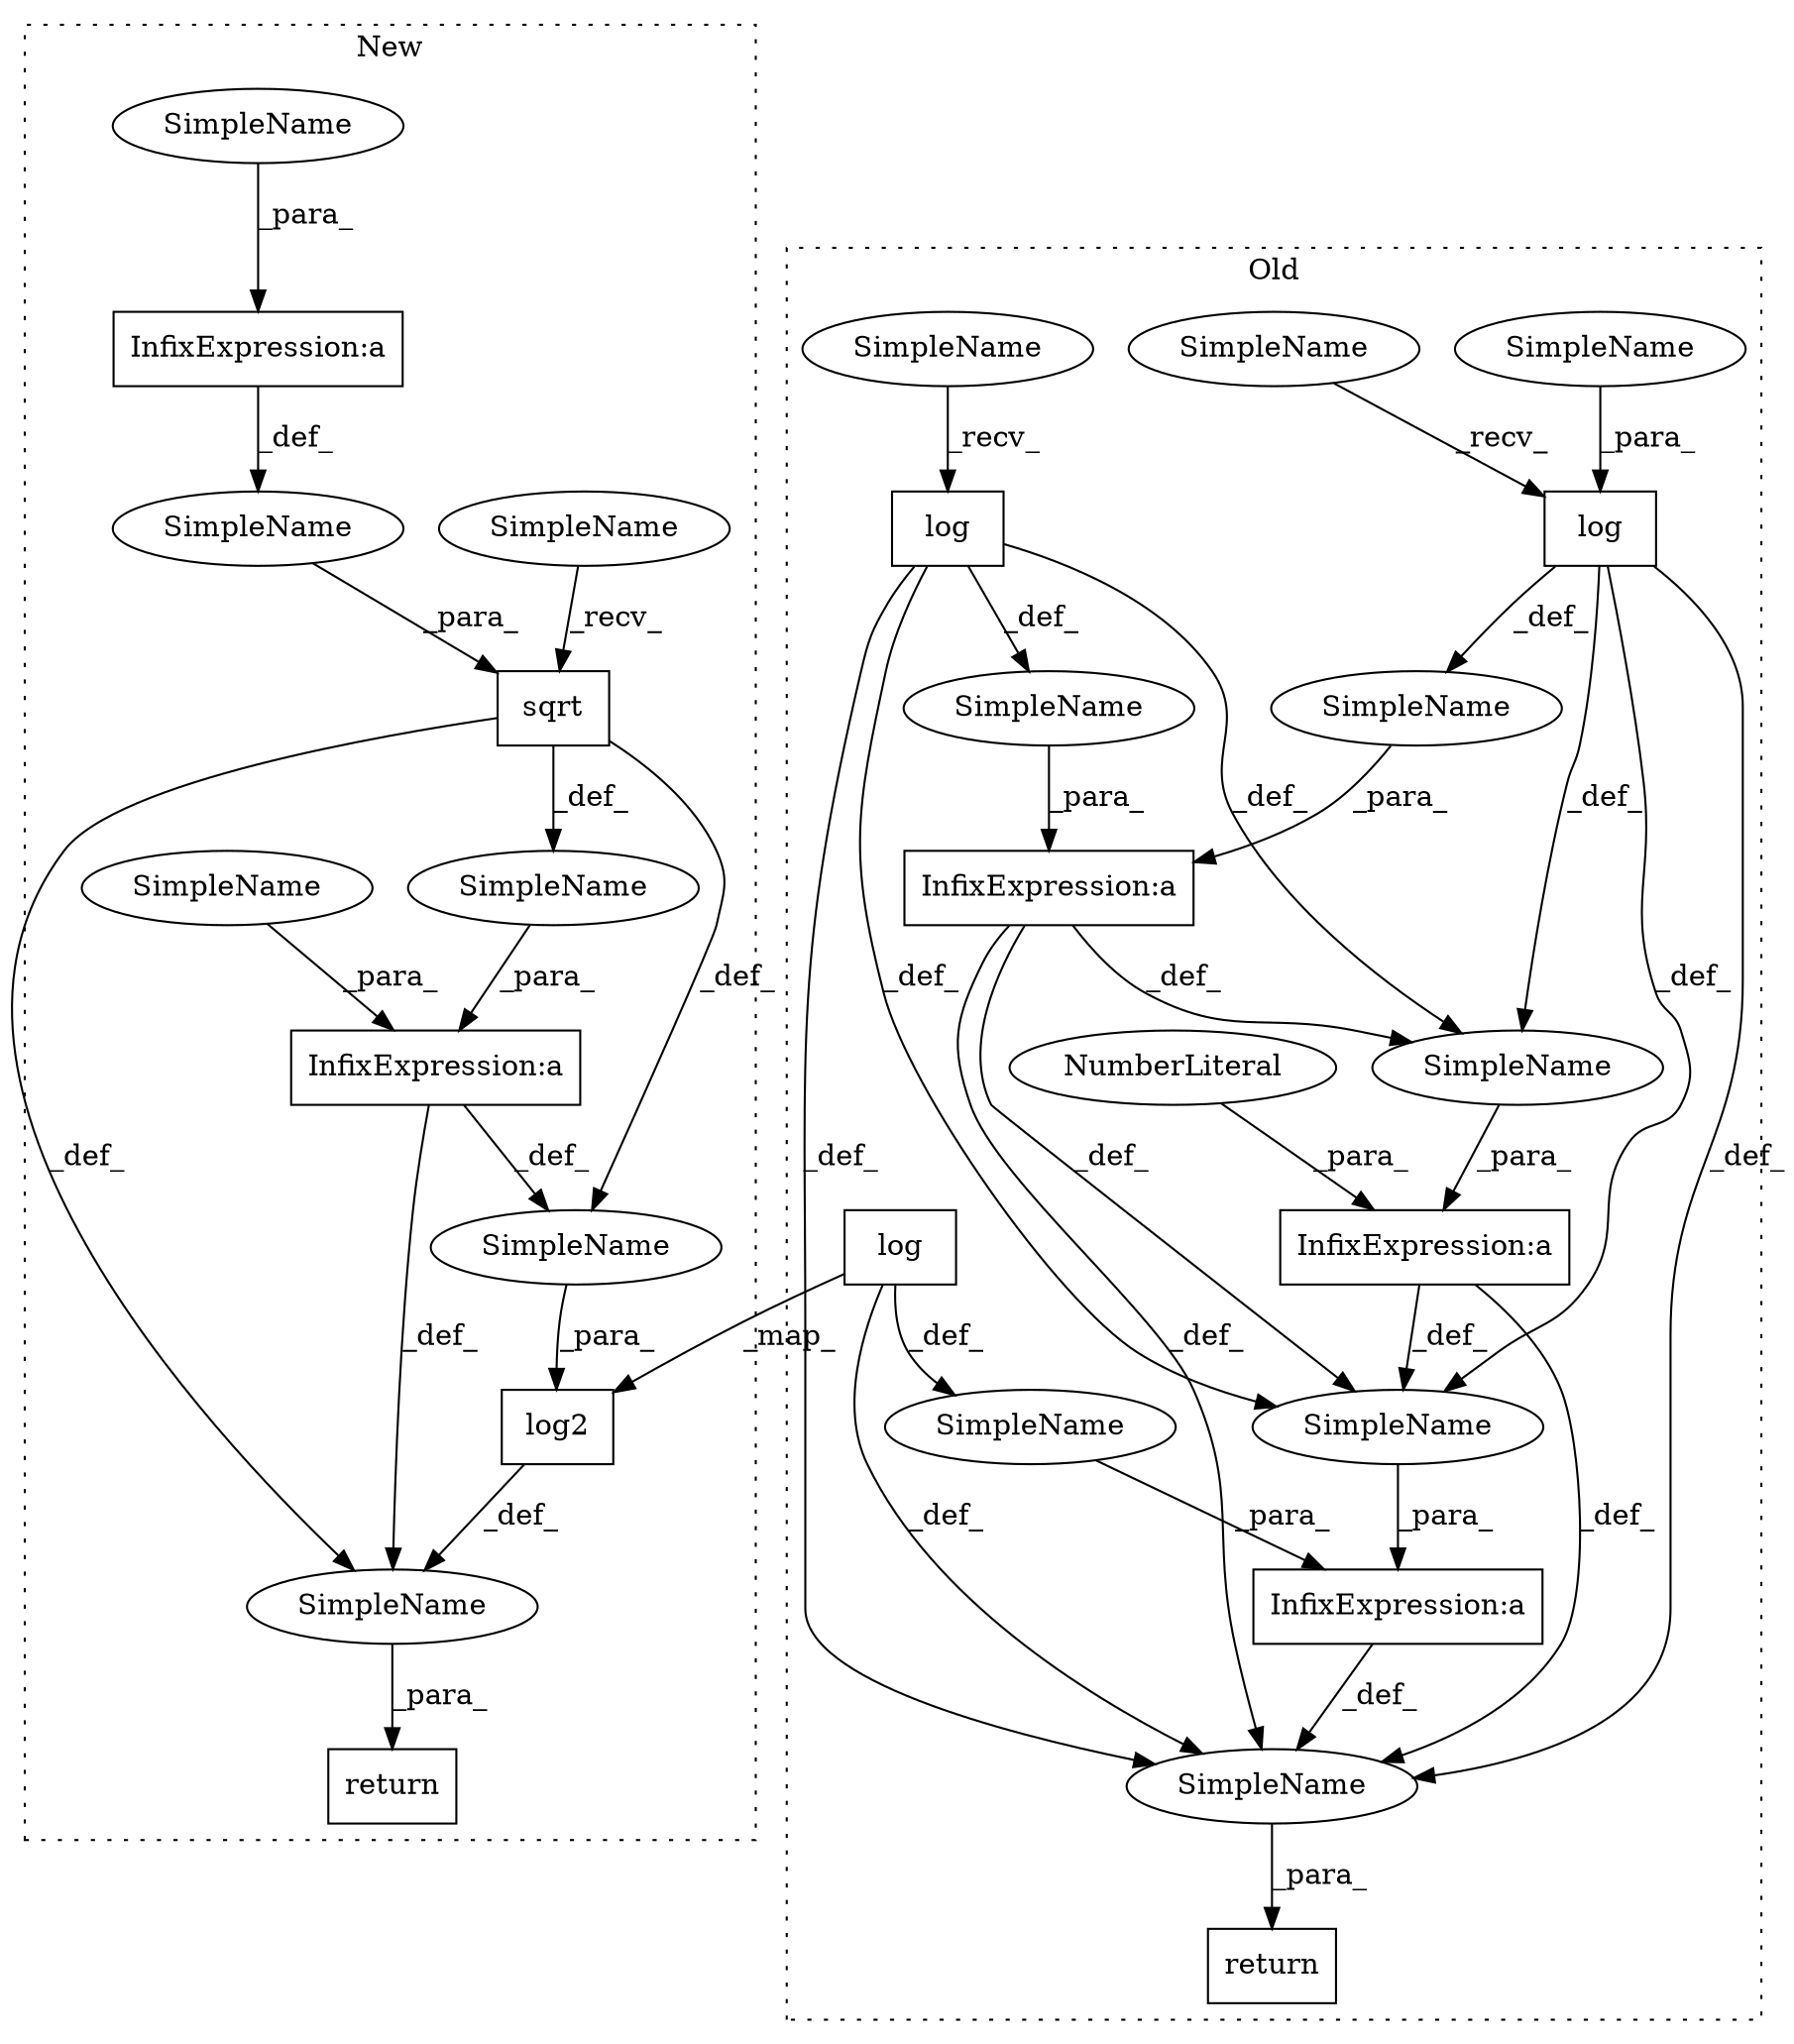 digraph G {
subgraph cluster0 {
1 [label="log" a="32" s="10737,10747" l="4,1" shape="box"];
3 [label="InfixExpression:a" a="27" s="10728" l="3" shape="box"];
4 [label="return" a="41" s="10673" l="7" shape="box"];
5 [label="InfixExpression:a" a="27" s="10706" l="3" shape="box"];
6 [label="log" a="32" s="10715,10725" l="4,1" shape="box"];
7 [label="InfixExpression:a" a="27" s="10685" l="3" shape="box"];
8 [label="NumberLiteral" a="34" s="10682" l="3" shape="ellipse"];
9 [label="log" a="32" s="10695,10705" l="4,1" shape="box"];
12 [label="SimpleName" a="42" s="" l="" shape="ellipse"];
13 [label="SimpleName" a="42" s="" l="" shape="ellipse"];
14 [label="SimpleName" a="42" s="" l="" shape="ellipse"];
15 [label="SimpleName" a="42" s="" l="" shape="ellipse"];
16 [label="SimpleName" a="42" s="" l="" shape="ellipse"];
19 [label="SimpleName" a="42" s="" l="" shape="ellipse"];
25 [label="SimpleName" a="42" s="10719" l="6" shape="ellipse"];
26 [label="SimpleName" a="42" s="10709" l="5" shape="ellipse"];
27 [label="SimpleName" a="42" s="10689" l="5" shape="ellipse"];
label = "Old";
style="dotted";
}
subgraph cluster1 {
2 [label="log2" a="32" s="10739,10750" l="5,1" shape="box"];
10 [label="InfixExpression:a" a="27" s="10708" l="3" shape="box"];
11 [label="InfixExpression:a" a="27" s="10698" l="3" shape="box"];
17 [label="SimpleName" a="42" s="10673" l="6" shape="ellipse"];
18 [label="SimpleName" a="42" s="" l="" shape="ellipse"];
20 [label="SimpleName" a="42" s="" l="" shape="ellipse"];
21 [label="return" a="41" s="10726" l="7" shape="box"];
22 [label="sqrt" a="32" s="10687,10707" l="5,1" shape="box"];
23 [label="SimpleName" a="42" s="" l="" shape="ellipse"];
24 [label="SimpleName" a="42" s="10681" l="5" shape="ellipse"];
28 [label="SimpleName" a="42" s="10711" l="6" shape="ellipse"];
29 [label="SimpleName" a="42" s="10701" l="6" shape="ellipse"];
label = "New";
style="dotted";
}
1 -> 15 [label="_def_"];
1 -> 14 [label="_def_"];
1 -> 2 [label="_map_"];
2 -> 20 [label="_def_"];
3 -> 15 [label="_def_"];
5 -> 15 [label="_def_"];
5 -> 12 [label="_def_"];
5 -> 16 [label="_def_"];
6 -> 13 [label="_def_"];
6 -> 12 [label="_def_"];
6 -> 16 [label="_def_"];
6 -> 15 [label="_def_"];
7 -> 15 [label="_def_"];
7 -> 12 [label="_def_"];
8 -> 7 [label="_para_"];
9 -> 12 [label="_def_"];
9 -> 15 [label="_def_"];
9 -> 19 [label="_def_"];
9 -> 16 [label="_def_"];
10 -> 17 [label="_def_"];
10 -> 20 [label="_def_"];
11 -> 23 [label="_def_"];
12 -> 3 [label="_para_"];
13 -> 5 [label="_para_"];
14 -> 3 [label="_para_"];
15 -> 4 [label="_para_"];
16 -> 7 [label="_para_"];
17 -> 2 [label="_para_"];
18 -> 10 [label="_para_"];
19 -> 5 [label="_para_"];
20 -> 21 [label="_para_"];
22 -> 18 [label="_def_"];
22 -> 20 [label="_def_"];
22 -> 17 [label="_def_"];
23 -> 22 [label="_para_"];
24 -> 22 [label="_recv_"];
25 -> 6 [label="_para_"];
26 -> 6 [label="_recv_"];
27 -> 9 [label="_recv_"];
28 -> 10 [label="_para_"];
29 -> 11 [label="_para_"];
}